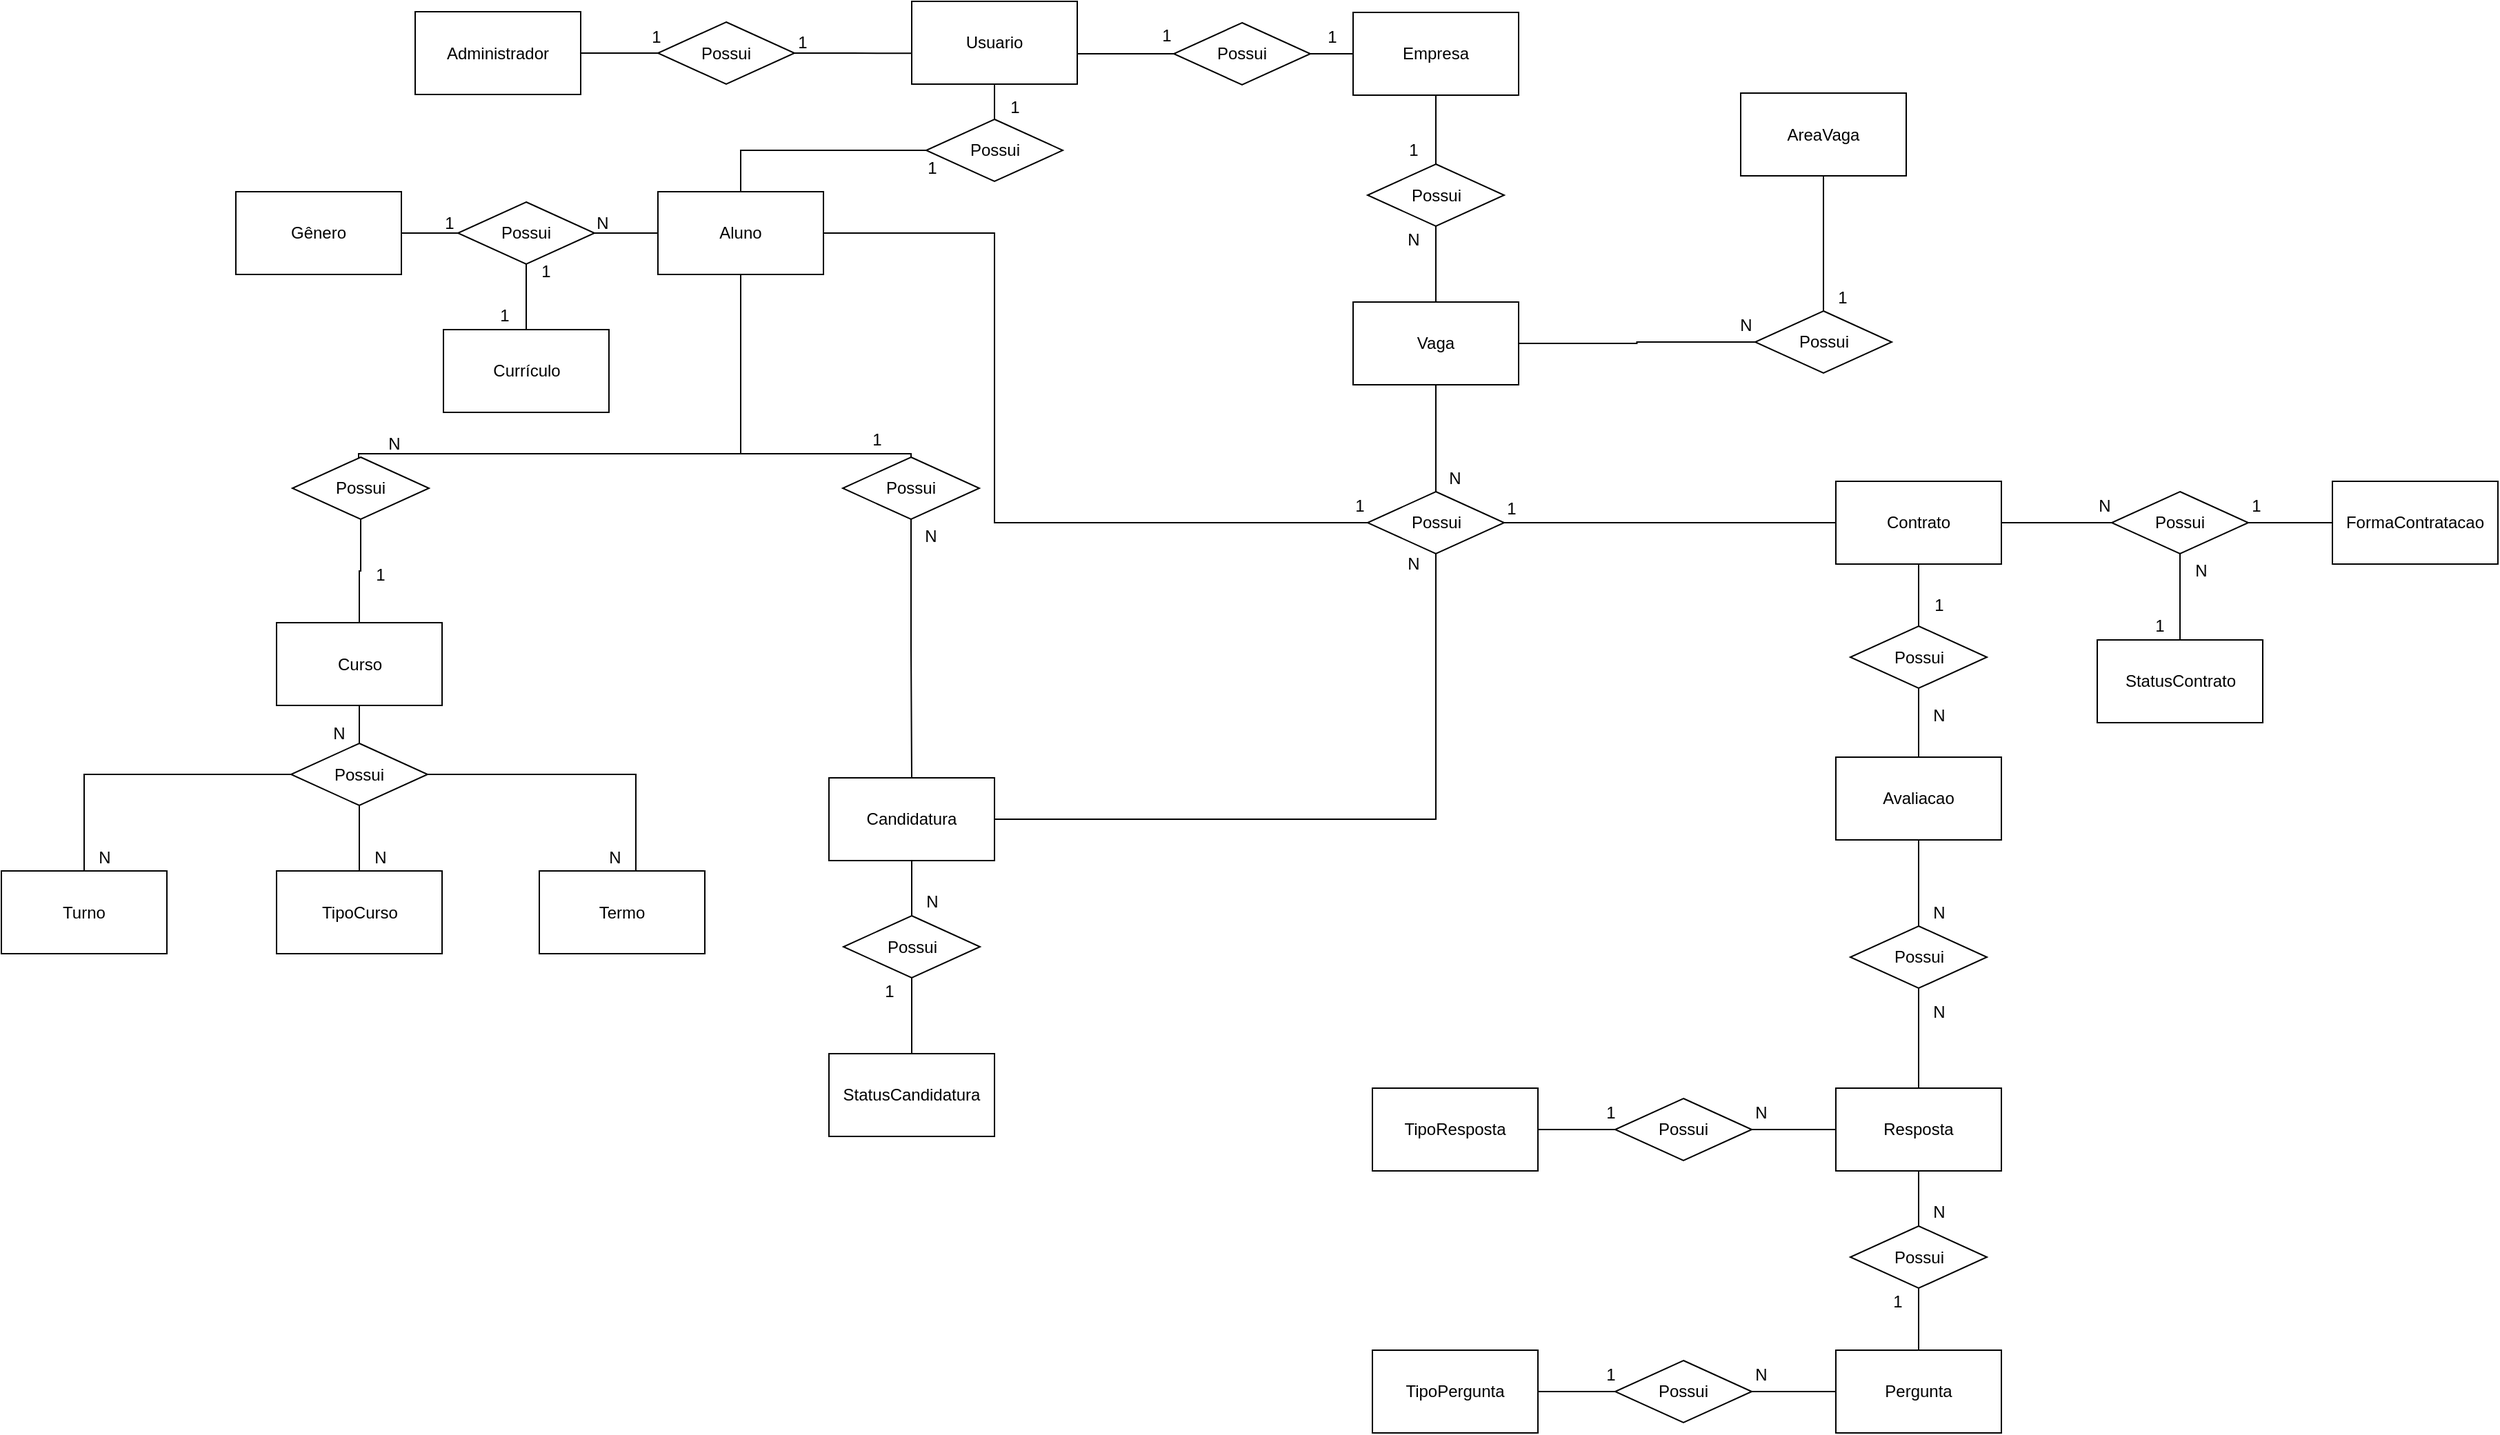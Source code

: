 <mxfile version="13.6.9" type="device"><diagram id="9ububp4-x_QyKkIQyULA" name="Page-1"><mxGraphModel dx="1935" dy="1834" grid="1" gridSize="10" guides="1" tooltips="1" connect="1" arrows="1" fold="1" page="1" pageScale="1" pageWidth="827" pageHeight="1169" math="0" shadow="0"><root><mxCell id="0"/><mxCell id="1" parent="0"/><mxCell id="yD402VLlsZAHs73uXu-8-6" style="edgeStyle=orthogonalEdgeStyle;rounded=0;orthogonalLoop=1;jettySize=auto;html=1;entryX=0.5;entryY=0;entryDx=0;entryDy=0;endArrow=none;endFill=0;" edge="1" parent="1" source="k3YdLMhlCEvkmIeT7xpR-1" target="k3YdLMhlCEvkmIeT7xpR-13"><mxGeometry relative="1" as="geometry"/></mxCell><mxCell id="k3YdLMhlCEvkmIeT7xpR-1" value="Usuario" style="rounded=0;whiteSpace=wrap;html=1;" parent="1" vertex="1"><mxGeometry x="50" y="-98" width="120" height="60" as="geometry"/></mxCell><mxCell id="k3YdLMhlCEvkmIeT7xpR-2" value="Aluno" style="rounded=0;whiteSpace=wrap;html=1;" parent="1" vertex="1"><mxGeometry x="-134" y="40" width="120" height="60" as="geometry"/></mxCell><mxCell id="k3YdLMhlCEvkmIeT7xpR-27" style="edgeStyle=orthogonalEdgeStyle;rounded=0;orthogonalLoop=1;jettySize=auto;html=1;endArrow=none;endFill=0;" parent="1" source="k3YdLMhlCEvkmIeT7xpR-3" target="k3YdLMhlCEvkmIeT7xpR-26" edge="1"><mxGeometry relative="1" as="geometry"/></mxCell><mxCell id="k3YdLMhlCEvkmIeT7xpR-3" value="Empresa" style="rounded=0;whiteSpace=wrap;html=1;" parent="1" vertex="1"><mxGeometry x="370" y="-90" width="120" height="60" as="geometry"/></mxCell><mxCell id="k3YdLMhlCEvkmIeT7xpR-4" value="Administrador" style="rounded=0;whiteSpace=wrap;html=1;" parent="1" vertex="1"><mxGeometry x="-310" y="-90.5" width="120" height="60" as="geometry"/></mxCell><mxCell id="k3YdLMhlCEvkmIeT7xpR-42" style="edgeStyle=orthogonalEdgeStyle;rounded=0;orthogonalLoop=1;jettySize=auto;html=1;endArrow=none;endFill=0;" parent="1" source="k3YdLMhlCEvkmIeT7xpR-5" target="k3YdLMhlCEvkmIeT7xpR-39" edge="1"><mxGeometry relative="1" as="geometry"/></mxCell><mxCell id="fHweongJfrW60iiXPh-W-39" style="edgeStyle=orthogonalEdgeStyle;rounded=0;orthogonalLoop=1;jettySize=auto;html=1;endArrow=none;endFill=0;" parent="1" source="k3YdLMhlCEvkmIeT7xpR-5" target="fHweongJfrW60iiXPh-W-38" edge="1"><mxGeometry relative="1" as="geometry"><mxPoint x="860" y="280" as="sourcePoint"/></mxGeometry></mxCell><mxCell id="k3YdLMhlCEvkmIeT7xpR-5" value="Contrato" style="rounded=0;whiteSpace=wrap;html=1;" parent="1" vertex="1"><mxGeometry x="720" y="250" width="120" height="60" as="geometry"/></mxCell><mxCell id="FzNZl77AO00aLUNLxxv9-52" style="edgeStyle=orthogonalEdgeStyle;rounded=0;orthogonalLoop=1;jettySize=auto;html=1;endArrow=none;endFill=0;" parent="1" source="k3YdLMhlCEvkmIeT7xpR-7" target="k3YdLMhlCEvkmIeT7xpR-38" edge="1"><mxGeometry relative="1" as="geometry"/></mxCell><mxCell id="k3YdLMhlCEvkmIeT7xpR-7" value="Vaga" style="rounded=0;whiteSpace=wrap;html=1;" parent="1" vertex="1"><mxGeometry x="370" y="120" width="120" height="60" as="geometry"/></mxCell><mxCell id="FzNZl77AO00aLUNLxxv9-84" style="edgeStyle=orthogonalEdgeStyle;rounded=0;orthogonalLoop=1;jettySize=auto;html=1;entryX=0.5;entryY=0;entryDx=0;entryDy=0;endArrow=none;endFill=0;" parent="1" source="k3YdLMhlCEvkmIeT7xpR-9" target="FzNZl77AO00aLUNLxxv9-57" edge="1"><mxGeometry relative="1" as="geometry"/></mxCell><mxCell id="k3YdLMhlCEvkmIeT7xpR-9" value="Avaliacao" style="rounded=0;whiteSpace=wrap;html=1;" parent="1" vertex="1"><mxGeometry x="720" y="450" width="120" height="60" as="geometry"/></mxCell><mxCell id="FzNZl77AO00aLUNLxxv9-47" style="edgeStyle=orthogonalEdgeStyle;rounded=0;orthogonalLoop=1;jettySize=auto;html=1;endArrow=none;endFill=0;exitX=1;exitY=0.5;exitDx=0;exitDy=0;" parent="1" source="k3YdLMhlCEvkmIeT7xpR-2" edge="1"><mxGeometry relative="1" as="geometry"><mxPoint x="250" y="280" as="targetPoint"/><Array as="points"><mxPoint x="110" y="70"/><mxPoint x="110" y="280"/></Array><mxPoint x="110" y="92.5" as="sourcePoint"/></mxGeometry></mxCell><mxCell id="yD402VLlsZAHs73uXu-8-1" style="edgeStyle=orthogonalEdgeStyle;rounded=0;orthogonalLoop=1;jettySize=auto;html=1;endArrow=none;endFill=0;" edge="1" parent="1" source="k3YdLMhlCEvkmIeT7xpR-13" target="k3YdLMhlCEvkmIeT7xpR-2"><mxGeometry relative="1" as="geometry"/></mxCell><mxCell id="k3YdLMhlCEvkmIeT7xpR-13" value="Possui" style="rhombus;whiteSpace=wrap;html=1;" parent="1" vertex="1"><mxGeometry x="60.5" y="-12.5" width="99" height="45" as="geometry"/></mxCell><mxCell id="FzNZl77AO00aLUNLxxv9-45" style="edgeStyle=orthogonalEdgeStyle;rounded=0;orthogonalLoop=1;jettySize=auto;html=1;endArrow=none;endFill=0;" parent="1" source="k3YdLMhlCEvkmIeT7xpR-16" target="k3YdLMhlCEvkmIeT7xpR-4" edge="1"><mxGeometry relative="1" as="geometry"/></mxCell><mxCell id="yD402VLlsZAHs73uXu-8-3" style="edgeStyle=orthogonalEdgeStyle;rounded=0;orthogonalLoop=1;jettySize=auto;html=1;entryX=-0.004;entryY=0.628;entryDx=0;entryDy=0;entryPerimeter=0;endArrow=none;endFill=0;" edge="1" parent="1" source="k3YdLMhlCEvkmIeT7xpR-16" target="k3YdLMhlCEvkmIeT7xpR-1"><mxGeometry relative="1" as="geometry"><Array as="points"/></mxGeometry></mxCell><mxCell id="k3YdLMhlCEvkmIeT7xpR-16" value="Possui" style="rhombus;whiteSpace=wrap;html=1;" parent="1" vertex="1"><mxGeometry x="-134" y="-83" width="99" height="45" as="geometry"/></mxCell><mxCell id="k3YdLMhlCEvkmIeT7xpR-22" style="edgeStyle=orthogonalEdgeStyle;rounded=0;orthogonalLoop=1;jettySize=auto;html=1;endArrow=none;endFill=0;" parent="1" source="k3YdLMhlCEvkmIeT7xpR-20" target="k3YdLMhlCEvkmIeT7xpR-3" edge="1"><mxGeometry relative="1" as="geometry"/></mxCell><mxCell id="yD402VLlsZAHs73uXu-8-2" style="edgeStyle=orthogonalEdgeStyle;rounded=0;orthogonalLoop=1;jettySize=auto;html=1;entryX=1;entryY=0.375;entryDx=0;entryDy=0;entryPerimeter=0;endArrow=none;endFill=0;" edge="1" parent="1" source="k3YdLMhlCEvkmIeT7xpR-20" target="k3YdLMhlCEvkmIeT7xpR-1"><mxGeometry relative="1" as="geometry"><Array as="points"><mxPoint x="170" y="-60"/></Array></mxGeometry></mxCell><mxCell id="k3YdLMhlCEvkmIeT7xpR-20" value="Possui" style="rhombus;whiteSpace=wrap;html=1;" parent="1" vertex="1"><mxGeometry x="240" y="-82.5" width="99" height="45" as="geometry"/></mxCell><mxCell id="k3YdLMhlCEvkmIeT7xpR-25" style="edgeStyle=orthogonalEdgeStyle;rounded=0;orthogonalLoop=1;jettySize=auto;html=1;endArrow=none;endFill=0;" parent="1" edge="1"><mxGeometry relative="1" as="geometry"><mxPoint x="639" y="172.5" as="sourcePoint"/></mxGeometry></mxCell><mxCell id="k3YdLMhlCEvkmIeT7xpR-28" style="edgeStyle=orthogonalEdgeStyle;rounded=0;orthogonalLoop=1;jettySize=auto;html=1;endArrow=none;endFill=0;" parent="1" source="k3YdLMhlCEvkmIeT7xpR-26" target="k3YdLMhlCEvkmIeT7xpR-7" edge="1"><mxGeometry relative="1" as="geometry"/></mxCell><mxCell id="k3YdLMhlCEvkmIeT7xpR-26" value="Possui" style="rhombus;whiteSpace=wrap;html=1;" parent="1" vertex="1"><mxGeometry x="380.5" y="20" width="99" height="45" as="geometry"/></mxCell><mxCell id="k3YdLMhlCEvkmIeT7xpR-33" style="edgeStyle=orthogonalEdgeStyle;rounded=0;orthogonalLoop=1;jettySize=auto;html=1;endArrow=none;endFill=0;" parent="1" edge="1"><mxGeometry relative="1" as="geometry"><mxPoint x="639" y="382.5" as="sourcePoint"/></mxGeometry></mxCell><mxCell id="FzNZl77AO00aLUNLxxv9-31" style="edgeStyle=orthogonalEdgeStyle;rounded=0;orthogonalLoop=1;jettySize=auto;html=1;endArrow=none;endFill=0;" parent="1" source="k3YdLMhlCEvkmIeT7xpR-35" target="fHweongJfrW60iiXPh-W-1" edge="1"><mxGeometry relative="1" as="geometry"/></mxCell><mxCell id="tFelkbOIOpJbPnl7gtcp-5" style="edgeStyle=orthogonalEdgeStyle;rounded=0;orthogonalLoop=1;jettySize=auto;html=1;endArrow=none;endFill=0;" parent="1" source="k3YdLMhlCEvkmIeT7xpR-35" edge="1"><mxGeometry relative="1" as="geometry"><mxPoint x="-80" y="230" as="targetPoint"/><Array as="points"><mxPoint x="49" y="230"/></Array></mxGeometry></mxCell><mxCell id="k3YdLMhlCEvkmIeT7xpR-35" value="Possui" style="rhombus;whiteSpace=wrap;html=1;" parent="1" vertex="1"><mxGeometry y="232.5" width="99" height="45" as="geometry"/></mxCell><mxCell id="FzNZl77AO00aLUNLxxv9-53" style="edgeStyle=orthogonalEdgeStyle;rounded=0;orthogonalLoop=1;jettySize=auto;html=1;endArrow=none;endFill=0;" parent="1" source="k3YdLMhlCEvkmIeT7xpR-38" target="fHweongJfrW60iiXPh-W-25" edge="1"><mxGeometry relative="1" as="geometry"/></mxCell><mxCell id="k3YdLMhlCEvkmIeT7xpR-38" value="Possui" style="rhombus;whiteSpace=wrap;html=1;" parent="1" vertex="1"><mxGeometry x="661.5" y="126.5" width="99" height="45" as="geometry"/></mxCell><mxCell id="k3YdLMhlCEvkmIeT7xpR-63" style="edgeStyle=orthogonalEdgeStyle;rounded=0;orthogonalLoop=1;jettySize=auto;html=1;endArrow=none;endFill=0;" parent="1" source="k3YdLMhlCEvkmIeT7xpR-39" target="k3YdLMhlCEvkmIeT7xpR-9" edge="1"><mxGeometry relative="1" as="geometry"/></mxCell><mxCell id="k3YdLMhlCEvkmIeT7xpR-39" value="Possui" style="rhombus;whiteSpace=wrap;html=1;" parent="1" vertex="1"><mxGeometry x="730.5" y="355" width="99" height="45" as="geometry"/></mxCell><mxCell id="k3YdLMhlCEvkmIeT7xpR-44" value="1" style="text;html=1;strokeColor=none;fillColor=none;align=center;verticalAlign=middle;whiteSpace=wrap;rounded=0;" parent="1" vertex="1"><mxGeometry x="-150" y="-82.5" width="30" height="20" as="geometry"/></mxCell><mxCell id="k3YdLMhlCEvkmIeT7xpR-46" value="1" style="text;html=1;strokeColor=none;fillColor=none;align=center;verticalAlign=middle;whiteSpace=wrap;rounded=0;" parent="1" vertex="1"><mxGeometry x="110" y="-31.5" width="30" height="20" as="geometry"/></mxCell><mxCell id="k3YdLMhlCEvkmIeT7xpR-47" value="1" style="text;html=1;strokeColor=none;fillColor=none;align=center;verticalAlign=middle;whiteSpace=wrap;rounded=0;" parent="1" vertex="1"><mxGeometry x="220" y="-83" width="30" height="20" as="geometry"/></mxCell><mxCell id="k3YdLMhlCEvkmIeT7xpR-48" value="1" style="text;html=1;strokeColor=none;fillColor=none;align=center;verticalAlign=middle;whiteSpace=wrap;rounded=0;" parent="1" vertex="1"><mxGeometry x="340" y="-82.5" width="30" height="20" as="geometry"/></mxCell><mxCell id="k3YdLMhlCEvkmIeT7xpR-50" value="1" style="text;html=1;strokeColor=none;fillColor=none;align=center;verticalAlign=middle;whiteSpace=wrap;rounded=0;" parent="1" vertex="1"><mxGeometry x="-44" y="-78" width="30" height="20" as="geometry"/></mxCell><mxCell id="k3YdLMhlCEvkmIeT7xpR-51" value="1" style="text;html=1;strokeColor=none;fillColor=none;align=center;verticalAlign=middle;whiteSpace=wrap;rounded=0;" parent="1" vertex="1"><mxGeometry x="50" y="12.5" width="30" height="20" as="geometry"/></mxCell><mxCell id="k3YdLMhlCEvkmIeT7xpR-52" value="N" style="text;html=1;strokeColor=none;fillColor=none;align=center;verticalAlign=middle;whiteSpace=wrap;rounded=0;" parent="1" vertex="1"><mxGeometry x="49" y="280" width="30" height="20" as="geometry"/></mxCell><mxCell id="k3YdLMhlCEvkmIeT7xpR-54" value="1" style="text;html=1;strokeColor=none;fillColor=none;align=center;verticalAlign=middle;whiteSpace=wrap;rounded=0;" parent="1" vertex="1"><mxGeometry x="399" width="30" height="20" as="geometry"/></mxCell><mxCell id="k3YdLMhlCEvkmIeT7xpR-55" value="N" style="text;html=1;strokeColor=none;fillColor=none;align=center;verticalAlign=middle;whiteSpace=wrap;rounded=0;" parent="1" vertex="1"><mxGeometry x="399" y="65" width="30" height="20" as="geometry"/></mxCell><mxCell id="k3YdLMhlCEvkmIeT7xpR-68" style="edgeStyle=orthogonalEdgeStyle;rounded=0;orthogonalLoop=1;jettySize=auto;html=1;endArrow=none;endFill=0;" parent="1" edge="1"><mxGeometry relative="1" as="geometry"><mxPoint x="639" y="280" as="sourcePoint"/></mxGeometry></mxCell><mxCell id="k3YdLMhlCEvkmIeT7xpR-81" value="N" style="text;html=1;strokeColor=none;fillColor=none;align=center;verticalAlign=middle;whiteSpace=wrap;rounded=0;" parent="1" vertex="1"><mxGeometry x="399" y="300" width="30" height="20" as="geometry"/></mxCell><mxCell id="k3YdLMhlCEvkmIeT7xpR-82" value="1" style="text;html=1;strokeColor=none;fillColor=none;align=center;verticalAlign=middle;whiteSpace=wrap;rounded=0;" parent="1" vertex="1"><mxGeometry x="470" y="260" width="30" height="20" as="geometry"/></mxCell><mxCell id="k3YdLMhlCEvkmIeT7xpR-83" value="1" style="text;html=1;strokeColor=none;fillColor=none;align=center;verticalAlign=middle;whiteSpace=wrap;rounded=0;" parent="1" vertex="1"><mxGeometry x="780" y="330" width="30" height="20" as="geometry"/></mxCell><mxCell id="k3YdLMhlCEvkmIeT7xpR-84" value="N" style="text;html=1;strokeColor=none;fillColor=none;align=center;verticalAlign=middle;whiteSpace=wrap;rounded=0;" parent="1" vertex="1"><mxGeometry x="780" y="410" width="30" height="20" as="geometry"/></mxCell><mxCell id="Rwl_R5_5Do_ZwJjmagmW-10" style="edgeStyle=orthogonalEdgeStyle;rounded=0;orthogonalLoop=1;jettySize=auto;html=1;endArrow=none;endFill=0;exitX=0.5;exitY=1;exitDx=0;exitDy=0;" parent="1" source="fHweongJfrW60iiXPh-W-17" target="Rwl_R5_5Do_ZwJjmagmW-1" edge="1"><mxGeometry relative="1" as="geometry"><mxPoint x="-294" y="325" as="sourcePoint"/></mxGeometry></mxCell><mxCell id="Rwl_R5_5Do_ZwJjmagmW-1" value="Currículo" style="rounded=0;whiteSpace=wrap;html=1;" parent="1" vertex="1"><mxGeometry x="-289.5" y="140" width="120" height="60" as="geometry"/></mxCell><mxCell id="Rwl_R5_5Do_ZwJjmagmW-11" value="1" style="text;html=1;strokeColor=none;fillColor=none;align=center;verticalAlign=middle;whiteSpace=wrap;rounded=0;" parent="1" vertex="1"><mxGeometry x="-230" y="87.5" width="30" height="20" as="geometry"/></mxCell><mxCell id="Rwl_R5_5Do_ZwJjmagmW-13" value="1" style="text;html=1;strokeColor=none;fillColor=none;align=center;verticalAlign=middle;whiteSpace=wrap;rounded=0;" parent="1" vertex="1"><mxGeometry x="-260" y="120" width="30" height="20" as="geometry"/></mxCell><mxCell id="FzNZl77AO00aLUNLxxv9-29" style="edgeStyle=orthogonalEdgeStyle;rounded=0;orthogonalLoop=1;jettySize=auto;html=1;endArrow=none;endFill=0;" parent="1" source="fHweongJfrW60iiXPh-W-1" target="FzNZl77AO00aLUNLxxv9-3" edge="1"><mxGeometry relative="1" as="geometry"/></mxCell><mxCell id="FzNZl77AO00aLUNLxxv9-41" style="edgeStyle=orthogonalEdgeStyle;rounded=0;orthogonalLoop=1;jettySize=auto;html=1;entryX=0.5;entryY=1;entryDx=0;entryDy=0;endArrow=none;endFill=0;" parent="1" source="fHweongJfrW60iiXPh-W-1" target="FzNZl77AO00aLUNLxxv9-34" edge="1"><mxGeometry relative="1" as="geometry"/></mxCell><mxCell id="fHweongJfrW60iiXPh-W-1" value="Candidatura" style="rounded=0;whiteSpace=wrap;html=1;" parent="1" vertex="1"><mxGeometry x="-10" y="465" width="120" height="60" as="geometry"/></mxCell><mxCell id="fHweongJfrW60iiXPh-W-16" value="Gênero" style="rounded=0;whiteSpace=wrap;html=1;" parent="1" vertex="1"><mxGeometry x="-440" y="40" width="120" height="60" as="geometry"/></mxCell><mxCell id="fHweongJfrW60iiXPh-W-18" style="edgeStyle=orthogonalEdgeStyle;rounded=0;orthogonalLoop=1;jettySize=auto;html=1;endArrow=none;endFill=0;" parent="1" source="fHweongJfrW60iiXPh-W-17" target="fHweongJfrW60iiXPh-W-16" edge="1"><mxGeometry relative="1" as="geometry"/></mxCell><mxCell id="fHweongJfrW60iiXPh-W-19" style="edgeStyle=orthogonalEdgeStyle;rounded=0;orthogonalLoop=1;jettySize=auto;html=1;endArrow=none;endFill=0;" parent="1" source="fHweongJfrW60iiXPh-W-17" target="k3YdLMhlCEvkmIeT7xpR-2" edge="1"><mxGeometry relative="1" as="geometry"><mxPoint x="-140" y="70" as="targetPoint"/></mxGeometry></mxCell><mxCell id="fHweongJfrW60iiXPh-W-17" value="Possui" style="rhombus;whiteSpace=wrap;html=1;" parent="1" vertex="1"><mxGeometry x="-279" y="47.5" width="99" height="45" as="geometry"/></mxCell><mxCell id="fHweongJfrW60iiXPh-W-20" value="N" style="text;html=1;strokeColor=none;fillColor=none;align=center;verticalAlign=middle;whiteSpace=wrap;rounded=0;" parent="1" vertex="1"><mxGeometry x="-189.5" y="52.5" width="30" height="20" as="geometry"/></mxCell><mxCell id="fHweongJfrW60iiXPh-W-24" value="1" style="text;html=1;strokeColor=none;fillColor=none;align=center;verticalAlign=middle;whiteSpace=wrap;rounded=0;" parent="1" vertex="1"><mxGeometry x="-300" y="52.5" width="30" height="20" as="geometry"/></mxCell><mxCell id="fHweongJfrW60iiXPh-W-25" value="AreaVaga" style="rounded=0;whiteSpace=wrap;html=1;" parent="1" vertex="1"><mxGeometry x="651" y="-31.5" width="120" height="60" as="geometry"/></mxCell><mxCell id="fHweongJfrW60iiXPh-W-34" value="1" style="text;html=1;strokeColor=none;fillColor=none;align=center;verticalAlign=middle;whiteSpace=wrap;rounded=0;" parent="1" vertex="1"><mxGeometry x="710" y="106.5" width="30" height="20" as="geometry"/></mxCell><mxCell id="fHweongJfrW60iiXPh-W-36" value="FormaContratacao" style="rounded=0;whiteSpace=wrap;html=1;" parent="1" vertex="1"><mxGeometry x="1080" y="250" width="120" height="60" as="geometry"/></mxCell><mxCell id="fHweongJfrW60iiXPh-W-37" value="StatusContrato" style="rounded=0;whiteSpace=wrap;html=1;" parent="1" vertex="1"><mxGeometry x="909.5" y="365" width="120" height="60" as="geometry"/></mxCell><mxCell id="fHweongJfrW60iiXPh-W-41" style="edgeStyle=orthogonalEdgeStyle;rounded=0;orthogonalLoop=1;jettySize=auto;html=1;endArrow=none;endFill=0;" parent="1" source="fHweongJfrW60iiXPh-W-38" target="fHweongJfrW60iiXPh-W-36" edge="1"><mxGeometry relative="1" as="geometry"/></mxCell><mxCell id="FzNZl77AO00aLUNLxxv9-64" style="edgeStyle=orthogonalEdgeStyle;rounded=0;orthogonalLoop=1;jettySize=auto;html=1;endArrow=none;endFill=0;" parent="1" source="fHweongJfrW60iiXPh-W-38" target="fHweongJfrW60iiXPh-W-37" edge="1"><mxGeometry relative="1" as="geometry"/></mxCell><mxCell id="fHweongJfrW60iiXPh-W-38" value="Possui" style="rhombus;whiteSpace=wrap;html=1;" parent="1" vertex="1"><mxGeometry x="920" y="257.5" width="99" height="45" as="geometry"/></mxCell><mxCell id="fHweongJfrW60iiXPh-W-40" value="N" style="text;html=1;strokeColor=none;fillColor=none;align=center;verticalAlign=middle;whiteSpace=wrap;rounded=0;" parent="1" vertex="1"><mxGeometry x="429" y="237.5" width="30" height="20" as="geometry"/></mxCell><mxCell id="fHweongJfrW60iiXPh-W-44" value="N" style="text;html=1;strokeColor=none;fillColor=none;align=center;verticalAlign=middle;whiteSpace=wrap;rounded=0;" parent="1" vertex="1"><mxGeometry x="900" y="257.5" width="30" height="20" as="geometry"/></mxCell><mxCell id="fHweongJfrW60iiXPh-W-47" value="1" style="text;html=1;strokeColor=none;fillColor=none;align=center;verticalAlign=middle;whiteSpace=wrap;rounded=0;" parent="1" vertex="1"><mxGeometry x="1010" y="257.5" width="30" height="20" as="geometry"/></mxCell><mxCell id="fHweongJfrW60iiXPh-W-48" value="1" style="text;html=1;strokeColor=none;fillColor=none;align=center;verticalAlign=middle;whiteSpace=wrap;rounded=0;" parent="1" vertex="1"><mxGeometry x="940" y="345" width="30" height="20" as="geometry"/></mxCell><mxCell id="fHweongJfrW60iiXPh-W-49" value="N" style="text;html=1;strokeColor=none;fillColor=none;align=center;verticalAlign=middle;whiteSpace=wrap;rounded=0;" parent="1" vertex="1"><mxGeometry x="970" y="305" width="30" height="20" as="geometry"/></mxCell><mxCell id="fHweongJfrW60iiXPh-W-80" style="edgeStyle=orthogonalEdgeStyle;rounded=0;orthogonalLoop=1;jettySize=auto;html=1;endArrow=none;endFill=0;" parent="1" source="fHweongJfrW60iiXPh-W-54" target="fHweongJfrW60iiXPh-W-78" edge="1"><mxGeometry relative="1" as="geometry"/></mxCell><mxCell id="fHweongJfrW60iiXPh-W-54" value="Curso" style="rounded=0;whiteSpace=wrap;html=1;" parent="1" vertex="1"><mxGeometry x="-410.5" y="352.5" width="120" height="60" as="geometry"/></mxCell><mxCell id="fHweongJfrW60iiXPh-W-56" value="Turno" style="rounded=0;whiteSpace=wrap;html=1;" parent="1" vertex="1"><mxGeometry x="-610" y="532.5" width="120" height="60" as="geometry"/></mxCell><mxCell id="fHweongJfrW60iiXPh-W-57" value="Termo" style="rounded=0;whiteSpace=wrap;html=1;" parent="1" vertex="1"><mxGeometry x="-220" y="532.5" width="120" height="60" as="geometry"/></mxCell><mxCell id="fHweongJfrW60iiXPh-W-62" style="edgeStyle=orthogonalEdgeStyle;rounded=0;orthogonalLoop=1;jettySize=auto;html=1;entryX=0.5;entryY=0;entryDx=0;entryDy=0;endArrow=none;endFill=0;" parent="1" source="fHweongJfrW60iiXPh-W-58" target="fHweongJfrW60iiXPh-W-54" edge="1"><mxGeometry relative="1" as="geometry"/></mxCell><mxCell id="tFelkbOIOpJbPnl7gtcp-4" style="edgeStyle=orthogonalEdgeStyle;rounded=0;orthogonalLoop=1;jettySize=auto;html=1;endArrow=none;endFill=0;" parent="1" source="fHweongJfrW60iiXPh-W-58" target="k3YdLMhlCEvkmIeT7xpR-2" edge="1"><mxGeometry relative="1" as="geometry"><Array as="points"><mxPoint x="-351" y="230"/><mxPoint x="-74" y="230"/></Array></mxGeometry></mxCell><mxCell id="fHweongJfrW60iiXPh-W-58" value="Possui" style="rhombus;whiteSpace=wrap;html=1;" parent="1" vertex="1"><mxGeometry x="-399" y="232.5" width="99" height="45" as="geometry"/></mxCell><mxCell id="fHweongJfrW60iiXPh-W-64" value="1" style="text;html=1;strokeColor=none;fillColor=none;align=center;verticalAlign=middle;whiteSpace=wrap;rounded=0;" parent="1" vertex="1"><mxGeometry x="-350.5" y="307.5" width="30" height="20" as="geometry"/></mxCell><mxCell id="fHweongJfrW60iiXPh-W-65" value="N" style="text;html=1;strokeColor=none;fillColor=none;align=center;verticalAlign=middle;whiteSpace=wrap;rounded=0;" parent="1" vertex="1"><mxGeometry x="-340" y="212.5" width="30" height="20" as="geometry"/></mxCell><mxCell id="fHweongJfrW60iiXPh-W-68" value="N" style="text;html=1;strokeColor=none;fillColor=none;align=center;verticalAlign=middle;whiteSpace=wrap;rounded=0;" parent="1" vertex="1"><mxGeometry x="-550" y="512.5" width="30" height="20" as="geometry"/></mxCell><mxCell id="fHweongJfrW60iiXPh-W-72" value="N" style="text;html=1;strokeColor=none;fillColor=none;align=center;verticalAlign=middle;whiteSpace=wrap;rounded=0;" parent="1" vertex="1"><mxGeometry x="-380" y="422.5" width="30" height="20" as="geometry"/></mxCell><mxCell id="fHweongJfrW60iiXPh-W-81" style="edgeStyle=orthogonalEdgeStyle;rounded=0;orthogonalLoop=1;jettySize=auto;html=1;endArrow=none;endFill=0;" parent="1" source="fHweongJfrW60iiXPh-W-78" target="fHweongJfrW60iiXPh-W-56" edge="1"><mxGeometry relative="1" as="geometry"><Array as="points"><mxPoint x="-550" y="462.5"/></Array></mxGeometry></mxCell><mxCell id="fHweongJfrW60iiXPh-W-82" style="edgeStyle=orthogonalEdgeStyle;rounded=0;orthogonalLoop=1;jettySize=auto;html=1;endArrow=none;endFill=0;" parent="1" source="fHweongJfrW60iiXPh-W-78" target="fHweongJfrW60iiXPh-W-57" edge="1"><mxGeometry relative="1" as="geometry"><Array as="points"><mxPoint x="-150" y="462.5"/></Array></mxGeometry></mxCell><mxCell id="71JND-y3AgoOOAbfqpLt-4" style="edgeStyle=orthogonalEdgeStyle;rounded=0;orthogonalLoop=1;jettySize=auto;html=1;endArrow=none;endFill=0;" parent="1" source="fHweongJfrW60iiXPh-W-78" target="71JND-y3AgoOOAbfqpLt-2" edge="1"><mxGeometry relative="1" as="geometry"/></mxCell><mxCell id="fHweongJfrW60iiXPh-W-78" value="Possui" style="rhombus;whiteSpace=wrap;html=1;" parent="1" vertex="1"><mxGeometry x="-400" y="440" width="99" height="45" as="geometry"/></mxCell><mxCell id="fHweongJfrW60iiXPh-W-87" value="N" style="text;html=1;strokeColor=none;fillColor=none;align=center;verticalAlign=middle;whiteSpace=wrap;rounded=0;" parent="1" vertex="1"><mxGeometry x="-180" y="512.5" width="30" height="20" as="geometry"/></mxCell><mxCell id="71JND-y3AgoOOAbfqpLt-2" value="TipoCurso" style="rounded=0;whiteSpace=wrap;html=1;" parent="1" vertex="1"><mxGeometry x="-410.5" y="532.5" width="120" height="60" as="geometry"/></mxCell><mxCell id="71JND-y3AgoOOAbfqpLt-5" value="N" style="text;html=1;strokeColor=none;fillColor=none;align=center;verticalAlign=middle;whiteSpace=wrap;rounded=0;" parent="1" vertex="1"><mxGeometry x="-350" y="512.5" width="30" height="20" as="geometry"/></mxCell><mxCell id="FzNZl77AO00aLUNLxxv9-1" value="StatusCandidatura" style="rounded=0;whiteSpace=wrap;html=1;" parent="1" vertex="1"><mxGeometry x="-10" y="665" width="120" height="60" as="geometry"/></mxCell><mxCell id="FzNZl77AO00aLUNLxxv9-5" style="edgeStyle=orthogonalEdgeStyle;rounded=0;orthogonalLoop=1;jettySize=auto;html=1;endArrow=none;endFill=0;" parent="1" source="FzNZl77AO00aLUNLxxv9-3" target="FzNZl77AO00aLUNLxxv9-1" edge="1"><mxGeometry relative="1" as="geometry"/></mxCell><mxCell id="FzNZl77AO00aLUNLxxv9-3" value="Possui" style="rhombus;whiteSpace=wrap;html=1;" parent="1" vertex="1"><mxGeometry x="0.5" y="565" width="99" height="45" as="geometry"/></mxCell><mxCell id="FzNZl77AO00aLUNLxxv9-11" value="N" style="text;html=1;strokeColor=none;fillColor=none;align=center;verticalAlign=middle;whiteSpace=wrap;rounded=0;" parent="1" vertex="1"><mxGeometry x="50" y="545" width="30" height="20" as="geometry"/></mxCell><mxCell id="FzNZl77AO00aLUNLxxv9-13" value="1" style="text;html=1;strokeColor=none;fillColor=none;align=center;verticalAlign=middle;whiteSpace=wrap;rounded=0;" parent="1" vertex="1"><mxGeometry x="19" y="610" width="30" height="20" as="geometry"/></mxCell><mxCell id="FzNZl77AO00aLUNLxxv9-35" style="edgeStyle=orthogonalEdgeStyle;rounded=0;orthogonalLoop=1;jettySize=auto;html=1;endArrow=none;endFill=0;" parent="1" source="FzNZl77AO00aLUNLxxv9-34" edge="1"><mxGeometry relative="1" as="geometry"><mxPoint x="250" y="280" as="targetPoint"/></mxGeometry></mxCell><mxCell id="FzNZl77AO00aLUNLxxv9-36" style="edgeStyle=orthogonalEdgeStyle;rounded=0;orthogonalLoop=1;jettySize=auto;html=1;entryX=0;entryY=0.5;entryDx=0;entryDy=0;endArrow=none;endFill=0;" parent="1" source="FzNZl77AO00aLUNLxxv9-34" target="k3YdLMhlCEvkmIeT7xpR-5" edge="1"><mxGeometry relative="1" as="geometry"/></mxCell><mxCell id="FzNZl77AO00aLUNLxxv9-42" style="edgeStyle=orthogonalEdgeStyle;rounded=0;orthogonalLoop=1;jettySize=auto;html=1;entryX=0.5;entryY=1;entryDx=0;entryDy=0;endArrow=none;endFill=0;" parent="1" source="FzNZl77AO00aLUNLxxv9-34" target="k3YdLMhlCEvkmIeT7xpR-7" edge="1"><mxGeometry relative="1" as="geometry"/></mxCell><mxCell id="FzNZl77AO00aLUNLxxv9-34" value="Possui" style="rhombus;whiteSpace=wrap;html=1;" parent="1" vertex="1"><mxGeometry x="380.5" y="257.5" width="99" height="45" as="geometry"/></mxCell><mxCell id="FzNZl77AO00aLUNLxxv9-38" value="1" style="text;html=1;strokeColor=none;fillColor=none;align=center;verticalAlign=middle;whiteSpace=wrap;rounded=0;" parent="1" vertex="1"><mxGeometry x="360" y="257.5" width="30" height="20" as="geometry"/></mxCell><mxCell id="FzNZl77AO00aLUNLxxv9-50" value="1" style="text;html=1;strokeColor=none;fillColor=none;align=center;verticalAlign=middle;whiteSpace=wrap;rounded=0;" parent="1" vertex="1"><mxGeometry x="10" y="210" width="30" height="20" as="geometry"/></mxCell><mxCell id="FzNZl77AO00aLUNLxxv9-56" value="N" style="text;html=1;strokeColor=none;fillColor=none;align=center;verticalAlign=middle;whiteSpace=wrap;rounded=0;" parent="1" vertex="1"><mxGeometry x="640" y="126.5" width="30" height="20" as="geometry"/></mxCell><mxCell id="FzNZl77AO00aLUNLxxv9-57" value="Possui" style="rhombus;whiteSpace=wrap;html=1;" parent="1" vertex="1"><mxGeometry x="730.5" y="572.5" width="99" height="45" as="geometry"/></mxCell><mxCell id="tFelkbOIOpJbPnl7gtcp-8" style="edgeStyle=orthogonalEdgeStyle;rounded=0;orthogonalLoop=1;jettySize=auto;html=1;endArrow=none;endFill=0;" parent="1" source="FzNZl77AO00aLUNLxxv9-66" target="FzNZl77AO00aLUNLxxv9-72" edge="1"><mxGeometry relative="1" as="geometry"/></mxCell><mxCell id="FzNZl77AO00aLUNLxxv9-66" value="Pergunta" style="rounded=0;whiteSpace=wrap;html=1;" parent="1" vertex="1"><mxGeometry x="720" y="880" width="120" height="60" as="geometry"/></mxCell><mxCell id="FzNZl77AO00aLUNLxxv9-77" style="edgeStyle=orthogonalEdgeStyle;rounded=0;orthogonalLoop=1;jettySize=auto;html=1;endArrow=none;endFill=0;" parent="1" source="FzNZl77AO00aLUNLxxv9-67" target="FzNZl77AO00aLUNLxxv9-75" edge="1"><mxGeometry relative="1" as="geometry"/></mxCell><mxCell id="tFelkbOIOpJbPnl7gtcp-6" style="edgeStyle=orthogonalEdgeStyle;rounded=0;orthogonalLoop=1;jettySize=auto;html=1;entryX=0.5;entryY=1;entryDx=0;entryDy=0;endArrow=none;endFill=0;" parent="1" source="FzNZl77AO00aLUNLxxv9-67" target="FzNZl77AO00aLUNLxxv9-57" edge="1"><mxGeometry relative="1" as="geometry"/></mxCell><mxCell id="tFelkbOIOpJbPnl7gtcp-7" style="edgeStyle=orthogonalEdgeStyle;rounded=0;orthogonalLoop=1;jettySize=auto;html=1;endArrow=none;endFill=0;" parent="1" source="FzNZl77AO00aLUNLxxv9-67" target="FzNZl77AO00aLUNLxxv9-72" edge="1"><mxGeometry relative="1" as="geometry"/></mxCell><mxCell id="FzNZl77AO00aLUNLxxv9-67" value="Resposta" style="rounded=0;whiteSpace=wrap;html=1;" parent="1" vertex="1"><mxGeometry x="720" y="690" width="120" height="60" as="geometry"/></mxCell><mxCell id="FzNZl77AO00aLUNLxxv9-68" value="TipoResposta" style="rounded=0;whiteSpace=wrap;html=1;" parent="1" vertex="1"><mxGeometry x="384" y="690" width="120" height="60" as="geometry"/></mxCell><mxCell id="FzNZl77AO00aLUNLxxv9-72" value="Possui" style="rhombus;whiteSpace=wrap;html=1;" parent="1" vertex="1"><mxGeometry x="730.5" y="790" width="99" height="45" as="geometry"/></mxCell><mxCell id="FzNZl77AO00aLUNLxxv9-78" style="edgeStyle=orthogonalEdgeStyle;rounded=0;orthogonalLoop=1;jettySize=auto;html=1;endArrow=none;endFill=0;" parent="1" source="FzNZl77AO00aLUNLxxv9-75" target="FzNZl77AO00aLUNLxxv9-68" edge="1"><mxGeometry relative="1" as="geometry"/></mxCell><mxCell id="FzNZl77AO00aLUNLxxv9-75" value="Possui" style="rhombus;whiteSpace=wrap;html=1;" parent="1" vertex="1"><mxGeometry x="560" y="697.5" width="99" height="45" as="geometry"/></mxCell><mxCell id="FzNZl77AO00aLUNLxxv9-79" value="N" style="text;html=1;strokeColor=none;fillColor=none;align=center;verticalAlign=middle;whiteSpace=wrap;rounded=0;" parent="1" vertex="1"><mxGeometry x="780" y="625" width="30" height="20" as="geometry"/></mxCell><mxCell id="FzNZl77AO00aLUNLxxv9-80" value="N" style="text;html=1;strokeColor=none;fillColor=none;align=center;verticalAlign=middle;whiteSpace=wrap;rounded=0;" parent="1" vertex="1"><mxGeometry x="780" y="552.5" width="30" height="20" as="geometry"/></mxCell><mxCell id="FzNZl77AO00aLUNLxxv9-87" value="N" style="text;html=1;strokeColor=none;fillColor=none;align=center;verticalAlign=middle;whiteSpace=wrap;rounded=0;" parent="1" vertex="1"><mxGeometry x="780" y="770" width="30" height="20" as="geometry"/></mxCell><mxCell id="FzNZl77AO00aLUNLxxv9-88" value="1" style="text;html=1;strokeColor=none;fillColor=none;align=center;verticalAlign=middle;whiteSpace=wrap;rounded=0;" parent="1" vertex="1"><mxGeometry x="750" y="835" width="30" height="20" as="geometry"/></mxCell><mxCell id="FzNZl77AO00aLUNLxxv9-89" value="1" style="text;html=1;strokeColor=none;fillColor=none;align=center;verticalAlign=middle;whiteSpace=wrap;rounded=0;" parent="1" vertex="1"><mxGeometry x="541.5" y="697.5" width="30" height="20" as="geometry"/></mxCell><mxCell id="FzNZl77AO00aLUNLxxv9-90" value="N" style="text;html=1;strokeColor=none;fillColor=none;align=center;verticalAlign=middle;whiteSpace=wrap;rounded=0;" parent="1" vertex="1"><mxGeometry x="651" y="697.5" width="30" height="20" as="geometry"/></mxCell><mxCell id="tFelkbOIOpJbPnl7gtcp-9" value="TipoPergunta" style="rounded=0;whiteSpace=wrap;html=1;" parent="1" vertex="1"><mxGeometry x="384" y="880" width="120" height="60" as="geometry"/></mxCell><mxCell id="tFelkbOIOpJbPnl7gtcp-10" style="edgeStyle=orthogonalEdgeStyle;rounded=0;orthogonalLoop=1;jettySize=auto;html=1;endArrow=none;endFill=0;" parent="1" source="tFelkbOIOpJbPnl7gtcp-11" target="tFelkbOIOpJbPnl7gtcp-9" edge="1"><mxGeometry relative="1" as="geometry"/></mxCell><mxCell id="tFelkbOIOpJbPnl7gtcp-15" style="edgeStyle=orthogonalEdgeStyle;rounded=0;orthogonalLoop=1;jettySize=auto;html=1;endArrow=none;endFill=0;" parent="1" source="tFelkbOIOpJbPnl7gtcp-11" target="FzNZl77AO00aLUNLxxv9-66" edge="1"><mxGeometry relative="1" as="geometry"/></mxCell><mxCell id="tFelkbOIOpJbPnl7gtcp-11" value="Possui" style="rhombus;whiteSpace=wrap;html=1;" parent="1" vertex="1"><mxGeometry x="560" y="887.5" width="99" height="45" as="geometry"/></mxCell><mxCell id="tFelkbOIOpJbPnl7gtcp-12" value="1" style="text;html=1;strokeColor=none;fillColor=none;align=center;verticalAlign=middle;whiteSpace=wrap;rounded=0;" parent="1" vertex="1"><mxGeometry x="541.5" y="887.5" width="30" height="20" as="geometry"/></mxCell><mxCell id="tFelkbOIOpJbPnl7gtcp-13" value="N" style="text;html=1;strokeColor=none;fillColor=none;align=center;verticalAlign=middle;whiteSpace=wrap;rounded=0;" parent="1" vertex="1"><mxGeometry x="651" y="887.5" width="30" height="20" as="geometry"/></mxCell></root></mxGraphModel></diagram></mxfile>